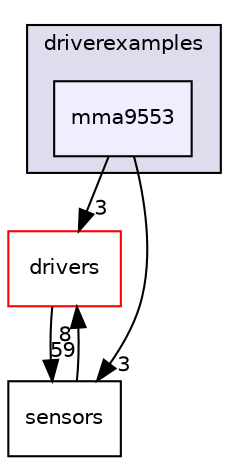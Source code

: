 digraph "driverexamples/mma9553" {
  compound=true
  node [ fontsize="10", fontname="Helvetica"];
  edge [ labelfontsize="10", labelfontname="Helvetica"];
  subgraph clusterdir_63958a0a083234c4c5a126855d7f4594 {
    graph [ bgcolor="#ddddee", pencolor="black", label="driverexamples" fontname="Helvetica", fontsize="10", URL="dir_63958a0a083234c4c5a126855d7f4594.html"]
  dir_df080c28a08addfc29bb3ea83f45098d [shape=box, label="mma9553", style="filled", fillcolor="#eeeeff", pencolor="black", URL="dir_df080c28a08addfc29bb3ea83f45098d.html"];
  }
  dir_14bc92f4b96c8519b376567118ac28b3 [shape=box label="drivers" fillcolor="white" style="filled" color="red" URL="dir_14bc92f4b96c8519b376567118ac28b3.html"];
  dir_c77a8e2546a9c75bbba96be2ef542c8e [shape=box label="sensors" URL="dir_c77a8e2546a9c75bbba96be2ef542c8e.html"];
  dir_df080c28a08addfc29bb3ea83f45098d->dir_14bc92f4b96c8519b376567118ac28b3 [headlabel="3", labeldistance=1.5 headhref="dir_000069_000072.html"];
  dir_df080c28a08addfc29bb3ea83f45098d->dir_c77a8e2546a9c75bbba96be2ef542c8e [headlabel="3", labeldistance=1.5 headhref="dir_000069_000084.html"];
  dir_14bc92f4b96c8519b376567118ac28b3->dir_c77a8e2546a9c75bbba96be2ef542c8e [headlabel="59", labeldistance=1.5 headhref="dir_000072_000084.html"];
  dir_c77a8e2546a9c75bbba96be2ef542c8e->dir_14bc92f4b96c8519b376567118ac28b3 [headlabel="8", labeldistance=1.5 headhref="dir_000084_000072.html"];
}
